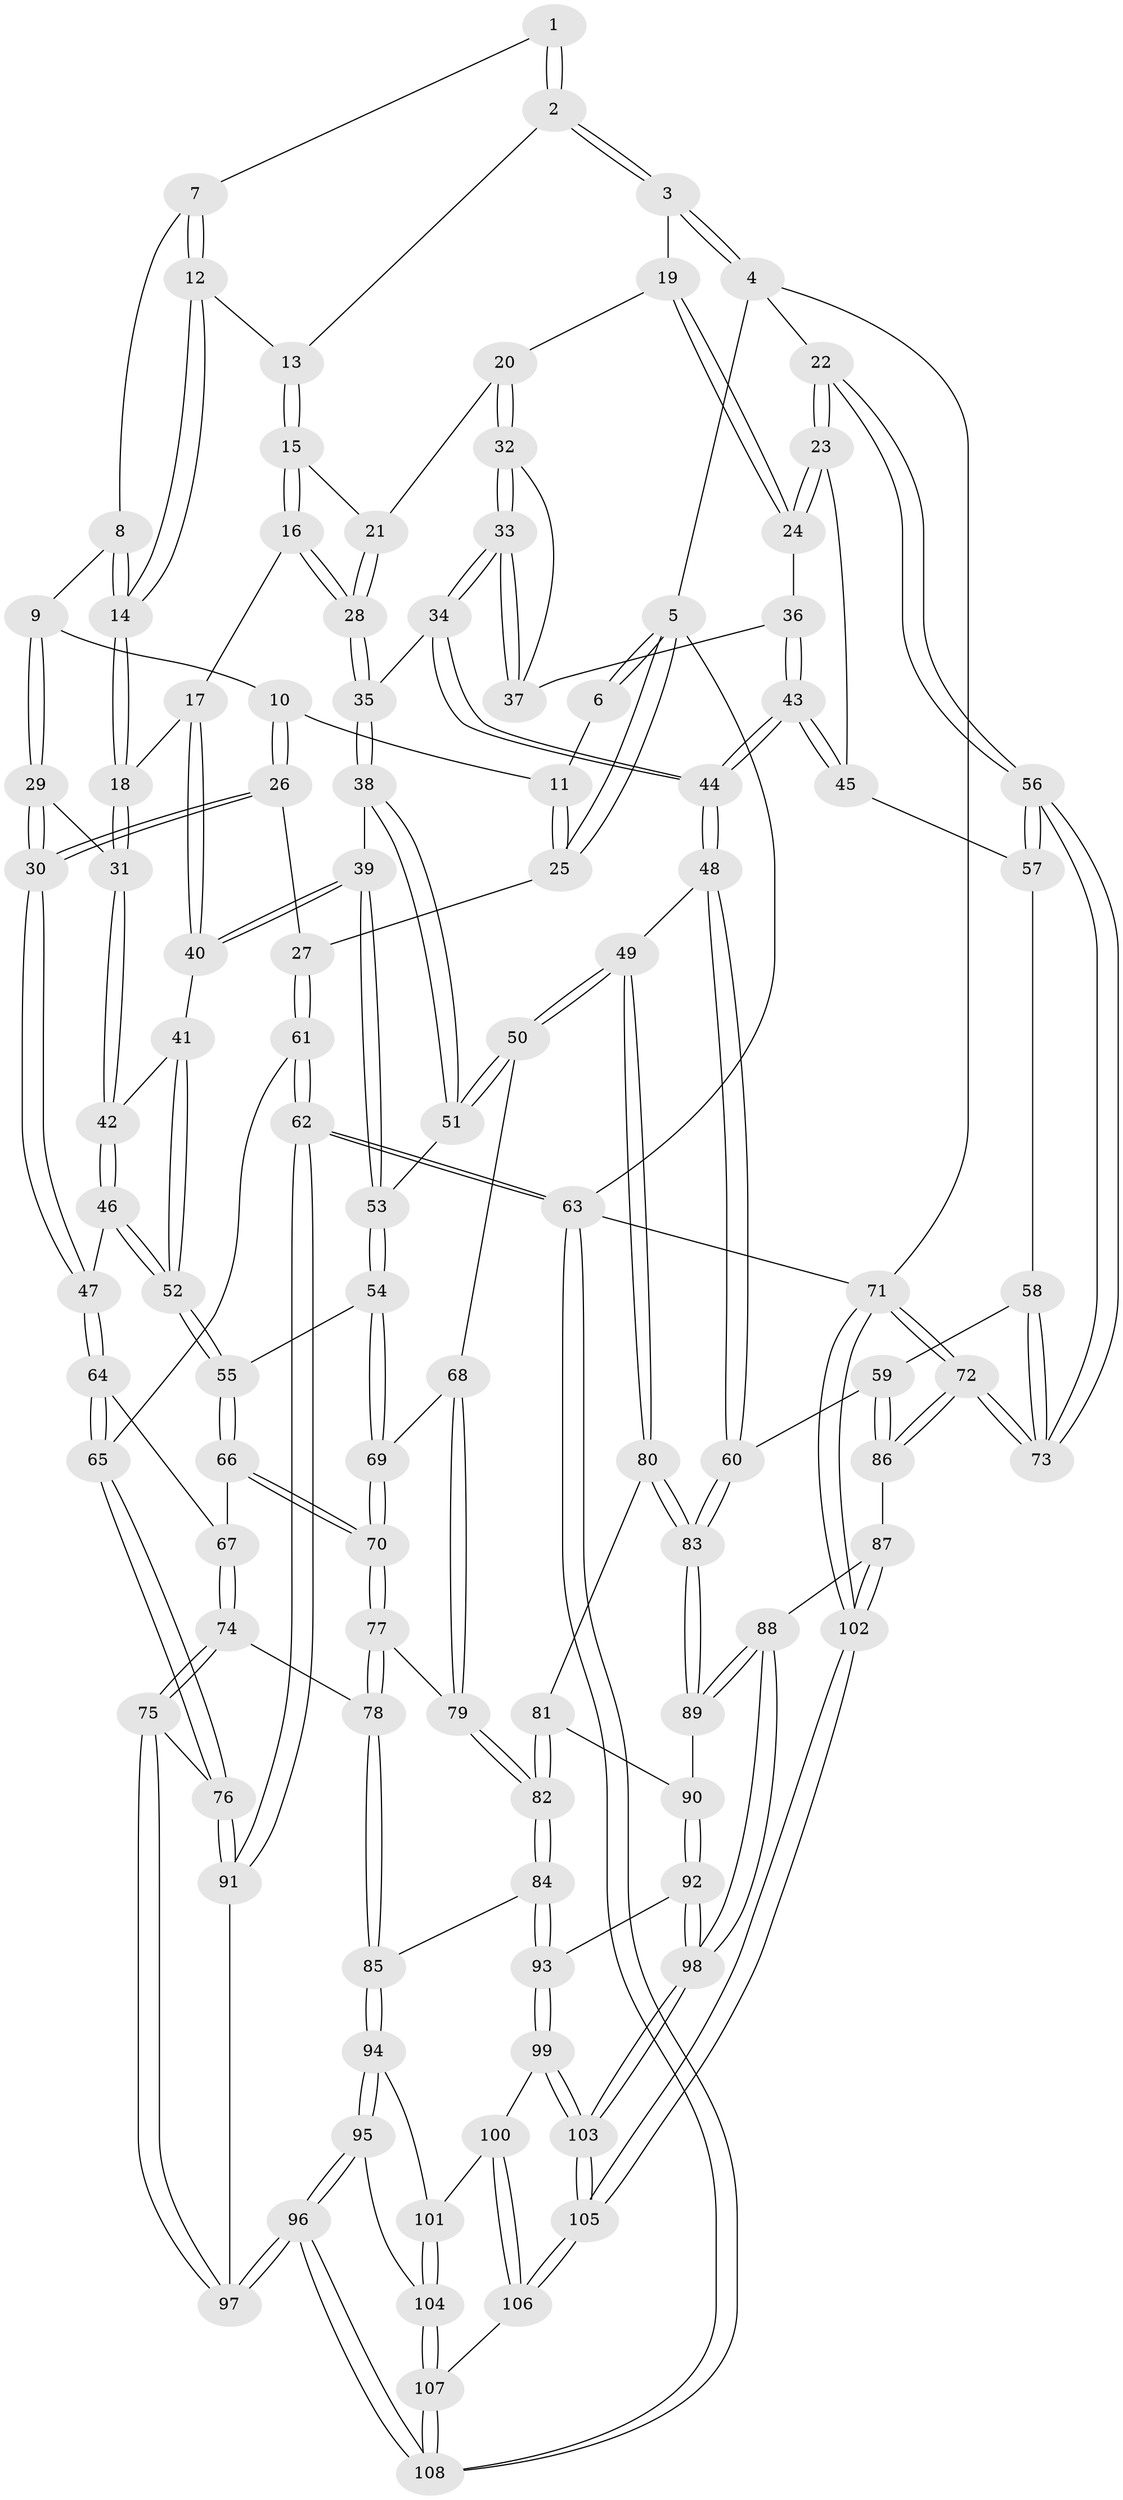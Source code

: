 // coarse degree distribution, {3: 0.5370370370370371, 4: 0.2222222222222222, 5: 0.09259259259259259, 2: 0.12962962962962962, 6: 0.018518518518518517}
// Generated by graph-tools (version 1.1) at 2025/54/03/04/25 22:54:30]
// undirected, 108 vertices, 267 edges
graph export_dot {
  node [color=gray90,style=filled];
  1 [pos="+0.33518936156234286+0"];
  2 [pos="+0.6952473760637564+0"];
  3 [pos="+0.9178459016920576+0"];
  4 [pos="+1+0"];
  5 [pos="+0+0"];
  6 [pos="+0.17696237967063386+0"];
  7 [pos="+0.3621831884003492+0"];
  8 [pos="+0.35860871114039483+0.04033636101879545"];
  9 [pos="+0.19332015840580835+0.09224522477438732"];
  10 [pos="+0.18562400092249884+0.08575347948115108"];
  11 [pos="+0.18200554785987777+0.06929074226232633"];
  12 [pos="+0.4908927311043952+0.061382119256951244"];
  13 [pos="+0.569496191533449+0.05199765636427577"];
  14 [pos="+0.38949888332849764+0.13135153378967857"];
  15 [pos="+0.5727376136938042+0.07288316417758796"];
  16 [pos="+0.5214473536218056+0.20527741901044036"];
  17 [pos="+0.46001115696492173+0.20371063758399885"];
  18 [pos="+0.381994032056724+0.17688569958667594"];
  19 [pos="+0.913366583182369+0"];
  20 [pos="+0.7412484955401589+0.13077241104960385"];
  21 [pos="+0.649904656930876+0.1427014372433704"];
  22 [pos="+1+0.24041999074321158"];
  23 [pos="+0.9430697574589052+0.24489742006998097"];
  24 [pos="+0.8877990554537077+0.22234292481998777"];
  25 [pos="+0+0.016030222977634588"];
  26 [pos="+0.039857670338567484+0.18736864541225168"];
  27 [pos="+0+0.06526398790798146"];
  28 [pos="+0.6053010656762363+0.2818515517085952"];
  29 [pos="+0.2724345293858751+0.20611190574995025"];
  30 [pos="+0.16549977962837736+0.35092170574608567"];
  31 [pos="+0.35304333294365203+0.19639393002994887"];
  32 [pos="+0.7460596008268322+0.15822602488529233"];
  33 [pos="+0.710807562672708+0.2756817888986282"];
  34 [pos="+0.6931132734091343+0.30443829618371954"];
  35 [pos="+0.6061322127095831+0.2834080313600339"];
  36 [pos="+0.8840280118402137+0.22443559400933122"];
  37 [pos="+0.8551948869675773+0.2201289727381146"];
  38 [pos="+0.5508825298657456+0.3516649019866295"];
  39 [pos="+0.499047707001883+0.37103152792257443"];
  40 [pos="+0.4591217290372984+0.36256430450725247"];
  41 [pos="+0.43872942938149234+0.365460204136418"];
  42 [pos="+0.3827330879684433+0.3186079010556629"];
  43 [pos="+0.7988865225194417+0.40694745022698714"];
  44 [pos="+0.7779468532586196+0.41624997820636533"];
  45 [pos="+0.9210875911500187+0.4039590944740499"];
  46 [pos="+0.28374371266016823+0.3825492498164824"];
  47 [pos="+0.1654105521101844+0.3524667019718019"];
  48 [pos="+0.7376754985410494+0.5352332694123774"];
  49 [pos="+0.713613630518922+0.5411361394027107"];
  50 [pos="+0.701907980040993+0.5392463846852629"];
  51 [pos="+0.6071006531626496+0.4686904053883125"];
  52 [pos="+0.37153514528676107+0.4566949630504909"];
  53 [pos="+0.49859684783439334+0.47700742214716846"];
  54 [pos="+0.4793966238523897+0.504856962225733"];
  55 [pos="+0.37708608091785834+0.5015409753126188"];
  56 [pos="+1+0.4439857538887147"];
  57 [pos="+0.9254044696607296+0.4053059480913339"];
  58 [pos="+0.9211660498542259+0.5899835159289871"];
  59 [pos="+0.8289507702024905+0.6034019481763246"];
  60 [pos="+0.7839002033799674+0.5813486434961307"];
  61 [pos="+0+0.5138267308876896"];
  62 [pos="+0+0.825922394659189"];
  63 [pos="+0+1"];
  64 [pos="+0.10630244808674992+0.45158701294664566"];
  65 [pos="+0.0693837498987225+0.4808958343726314"];
  66 [pos="+0.3562035225995727+0.5336910242016779"];
  67 [pos="+0.32406579801378366+0.5479317242161743"];
  68 [pos="+0.5418402633823604+0.5825466275447078"];
  69 [pos="+0.5157567731031849+0.5627896495598654"];
  70 [pos="+0.41382800709732426+0.6093104511532116"];
  71 [pos="+1+1"];
  72 [pos="+1+0.8733397579747506"];
  73 [pos="+1+0.5959119757340336"];
  74 [pos="+0.2550550114933719+0.7111907886281963"];
  75 [pos="+0.2546539773947276+0.7113378469256416"];
  76 [pos="+0.18208181819385372+0.6817791935070184"];
  77 [pos="+0.42388258237319754+0.6543969693852132"];
  78 [pos="+0.38411510990390507+0.7367711584797919"];
  79 [pos="+0.522832239648849+0.6436378318010478"];
  80 [pos="+0.6409442987980635+0.6797811246192483"];
  81 [pos="+0.6085302374366687+0.7090051497731673"];
  82 [pos="+0.5519250972966014+0.7173749458416073"];
  83 [pos="+0.7332001595872207+0.768345221885872"];
  84 [pos="+0.5234246341724009+0.7588152366256197"];
  85 [pos="+0.411279759588227+0.7671705668277201"];
  86 [pos="+0.8980893479900387+0.8062018877235648"];
  87 [pos="+0.8717107911030272+0.8190874219820757"];
  88 [pos="+0.7665849945827976+0.8522105621634634"];
  89 [pos="+0.7337182209189995+0.777615057133494"];
  90 [pos="+0.638505467599514+0.7590323355990258"];
  91 [pos="+0.014769020728753834+0.797087694318569"];
  92 [pos="+0.6124511530212289+0.8571682873367703"];
  93 [pos="+0.5752963968072118+0.8608700470978501"];
  94 [pos="+0.40535022149590605+0.8601439490170624"];
  95 [pos="+0.37136859743423073+0.8895670519974849"];
  96 [pos="+0.23439796135739588+0.9414399361915617"];
  97 [pos="+0.2202278285087413+0.9011729895098819"];
  98 [pos="+0.7394785240129157+0.8892189858709821"];
  99 [pos="+0.5490361350623364+0.8946574187326309"];
  100 [pos="+0.5264446335422599+0.9101426367867977"];
  101 [pos="+0.4607615538408841+0.8906329423182447"];
  102 [pos="+0.8891577720759197+1"];
  103 [pos="+0.7413196758762434+1"];
  104 [pos="+0.4251034956848434+0.9978542820024845"];
  105 [pos="+0.7580655876583505+1"];
  106 [pos="+0.4812419199047125+1"];
  107 [pos="+0.47051934987872257+1"];
  108 [pos="+0.15917728679422102+1"];
  1 -- 2;
  1 -- 2;
  1 -- 7;
  2 -- 3;
  2 -- 3;
  2 -- 13;
  3 -- 4;
  3 -- 4;
  3 -- 19;
  4 -- 5;
  4 -- 22;
  4 -- 71;
  5 -- 6;
  5 -- 6;
  5 -- 25;
  5 -- 25;
  5 -- 63;
  6 -- 11;
  7 -- 8;
  7 -- 12;
  7 -- 12;
  8 -- 9;
  8 -- 14;
  8 -- 14;
  9 -- 10;
  9 -- 29;
  9 -- 29;
  10 -- 11;
  10 -- 26;
  10 -- 26;
  11 -- 25;
  11 -- 25;
  12 -- 13;
  12 -- 14;
  12 -- 14;
  13 -- 15;
  13 -- 15;
  14 -- 18;
  14 -- 18;
  15 -- 16;
  15 -- 16;
  15 -- 21;
  16 -- 17;
  16 -- 28;
  16 -- 28;
  17 -- 18;
  17 -- 40;
  17 -- 40;
  18 -- 31;
  18 -- 31;
  19 -- 20;
  19 -- 24;
  19 -- 24;
  20 -- 21;
  20 -- 32;
  20 -- 32;
  21 -- 28;
  21 -- 28;
  22 -- 23;
  22 -- 23;
  22 -- 56;
  22 -- 56;
  23 -- 24;
  23 -- 24;
  23 -- 45;
  24 -- 36;
  25 -- 27;
  26 -- 27;
  26 -- 30;
  26 -- 30;
  27 -- 61;
  27 -- 61;
  28 -- 35;
  28 -- 35;
  29 -- 30;
  29 -- 30;
  29 -- 31;
  30 -- 47;
  30 -- 47;
  31 -- 42;
  31 -- 42;
  32 -- 33;
  32 -- 33;
  32 -- 37;
  33 -- 34;
  33 -- 34;
  33 -- 37;
  33 -- 37;
  34 -- 35;
  34 -- 44;
  34 -- 44;
  35 -- 38;
  35 -- 38;
  36 -- 37;
  36 -- 43;
  36 -- 43;
  38 -- 39;
  38 -- 51;
  38 -- 51;
  39 -- 40;
  39 -- 40;
  39 -- 53;
  39 -- 53;
  40 -- 41;
  41 -- 42;
  41 -- 52;
  41 -- 52;
  42 -- 46;
  42 -- 46;
  43 -- 44;
  43 -- 44;
  43 -- 45;
  43 -- 45;
  44 -- 48;
  44 -- 48;
  45 -- 57;
  46 -- 47;
  46 -- 52;
  46 -- 52;
  47 -- 64;
  47 -- 64;
  48 -- 49;
  48 -- 60;
  48 -- 60;
  49 -- 50;
  49 -- 50;
  49 -- 80;
  49 -- 80;
  50 -- 51;
  50 -- 51;
  50 -- 68;
  51 -- 53;
  52 -- 55;
  52 -- 55;
  53 -- 54;
  53 -- 54;
  54 -- 55;
  54 -- 69;
  54 -- 69;
  55 -- 66;
  55 -- 66;
  56 -- 57;
  56 -- 57;
  56 -- 73;
  56 -- 73;
  57 -- 58;
  58 -- 59;
  58 -- 73;
  58 -- 73;
  59 -- 60;
  59 -- 86;
  59 -- 86;
  60 -- 83;
  60 -- 83;
  61 -- 62;
  61 -- 62;
  61 -- 65;
  62 -- 63;
  62 -- 63;
  62 -- 91;
  62 -- 91;
  63 -- 108;
  63 -- 108;
  63 -- 71;
  64 -- 65;
  64 -- 65;
  64 -- 67;
  65 -- 76;
  65 -- 76;
  66 -- 67;
  66 -- 70;
  66 -- 70;
  67 -- 74;
  67 -- 74;
  68 -- 69;
  68 -- 79;
  68 -- 79;
  69 -- 70;
  69 -- 70;
  70 -- 77;
  70 -- 77;
  71 -- 72;
  71 -- 72;
  71 -- 102;
  71 -- 102;
  72 -- 73;
  72 -- 73;
  72 -- 86;
  72 -- 86;
  74 -- 75;
  74 -- 75;
  74 -- 78;
  75 -- 76;
  75 -- 97;
  75 -- 97;
  76 -- 91;
  76 -- 91;
  77 -- 78;
  77 -- 78;
  77 -- 79;
  78 -- 85;
  78 -- 85;
  79 -- 82;
  79 -- 82;
  80 -- 81;
  80 -- 83;
  80 -- 83;
  81 -- 82;
  81 -- 82;
  81 -- 90;
  82 -- 84;
  82 -- 84;
  83 -- 89;
  83 -- 89;
  84 -- 85;
  84 -- 93;
  84 -- 93;
  85 -- 94;
  85 -- 94;
  86 -- 87;
  87 -- 88;
  87 -- 102;
  87 -- 102;
  88 -- 89;
  88 -- 89;
  88 -- 98;
  88 -- 98;
  89 -- 90;
  90 -- 92;
  90 -- 92;
  91 -- 97;
  92 -- 93;
  92 -- 98;
  92 -- 98;
  93 -- 99;
  93 -- 99;
  94 -- 95;
  94 -- 95;
  94 -- 101;
  95 -- 96;
  95 -- 96;
  95 -- 104;
  96 -- 97;
  96 -- 97;
  96 -- 108;
  96 -- 108;
  98 -- 103;
  98 -- 103;
  99 -- 100;
  99 -- 103;
  99 -- 103;
  100 -- 101;
  100 -- 106;
  100 -- 106;
  101 -- 104;
  101 -- 104;
  102 -- 105;
  102 -- 105;
  103 -- 105;
  103 -- 105;
  104 -- 107;
  104 -- 107;
  105 -- 106;
  105 -- 106;
  106 -- 107;
  107 -- 108;
  107 -- 108;
}
